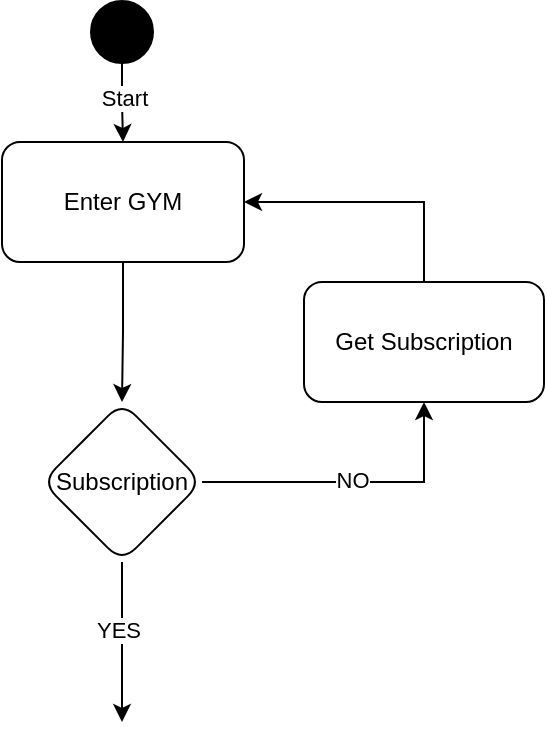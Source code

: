 <mxfile version="20.8.20" type="github">
  <diagram name="Page-1" id="KI0IDtrnXQYys5q5XAEx">
    <mxGraphModel dx="984" dy="615" grid="1" gridSize="10" guides="1" tooltips="1" connect="1" arrows="1" fold="1" page="1" pageScale="1" pageWidth="827" pageHeight="1169" math="0" shadow="0">
      <root>
        <mxCell id="0" />
        <mxCell id="1" parent="0" />
        <mxCell id="rAiY6HFQocjvr_OUIa5D-6" value="" style="edgeStyle=orthogonalEdgeStyle;rounded=0;orthogonalLoop=1;jettySize=auto;html=1;" edge="1" parent="1" source="zg731yLg5L4P5mixHPkh-1" target="rAiY6HFQocjvr_OUIa5D-5">
          <mxGeometry relative="1" as="geometry" />
        </mxCell>
        <mxCell id="zg731yLg5L4P5mixHPkh-1" value="Enter GYM" style="rounded=1;whiteSpace=wrap;html=1;" parent="1" vertex="1">
          <mxGeometry x="339" y="80" width="121" height="60" as="geometry" />
        </mxCell>
        <mxCell id="zg731yLg5L4P5mixHPkh-3" style="edgeStyle=orthogonalEdgeStyle;rounded=0;orthogonalLoop=1;jettySize=auto;html=1;exitX=0.5;exitY=1;exitDx=0;exitDy=0;exitPerimeter=0;entryX=0.5;entryY=0;entryDx=0;entryDy=0;" parent="1" source="zg731yLg5L4P5mixHPkh-2" target="zg731yLg5L4P5mixHPkh-1" edge="1">
          <mxGeometry relative="1" as="geometry" />
        </mxCell>
        <mxCell id="zg731yLg5L4P5mixHPkh-4" value="Start" style="edgeLabel;html=1;align=center;verticalAlign=middle;resizable=0;points=[];" parent="zg731yLg5L4P5mixHPkh-3" vertex="1" connectable="0">
          <mxGeometry x="-0.1" y="1" relative="1" as="geometry">
            <mxPoint as="offset" />
          </mxGeometry>
        </mxCell>
        <mxCell id="zg731yLg5L4P5mixHPkh-2" value="" style="strokeWidth=2;html=1;shape=mxgraph.flowchart.start_2;whiteSpace=wrap;fillColor=#000000;" parent="1" vertex="1">
          <mxGeometry x="384" y="10" width="30" height="30" as="geometry" />
        </mxCell>
        <mxCell id="rAiY6HFQocjvr_OUIa5D-12" style="edgeStyle=orthogonalEdgeStyle;rounded=0;orthogonalLoop=1;jettySize=auto;html=1;exitX=0.5;exitY=1;exitDx=0;exitDy=0;" edge="1" parent="1" source="rAiY6HFQocjvr_OUIa5D-5">
          <mxGeometry relative="1" as="geometry">
            <mxPoint x="399" y="370" as="targetPoint" />
          </mxGeometry>
        </mxCell>
        <mxCell id="rAiY6HFQocjvr_OUIa5D-13" value="YES" style="edgeLabel;html=1;align=center;verticalAlign=middle;resizable=0;points=[];" vertex="1" connectable="0" parent="rAiY6HFQocjvr_OUIa5D-12">
          <mxGeometry x="-0.15" y="-2" relative="1" as="geometry">
            <mxPoint as="offset" />
          </mxGeometry>
        </mxCell>
        <mxCell id="rAiY6HFQocjvr_OUIa5D-17" style="edgeStyle=orthogonalEdgeStyle;rounded=0;orthogonalLoop=1;jettySize=auto;html=1;exitX=1;exitY=0.5;exitDx=0;exitDy=0;entryX=0.5;entryY=1;entryDx=0;entryDy=0;" edge="1" parent="1" source="rAiY6HFQocjvr_OUIa5D-5" target="rAiY6HFQocjvr_OUIa5D-14">
          <mxGeometry relative="1" as="geometry" />
        </mxCell>
        <mxCell id="rAiY6HFQocjvr_OUIa5D-18" value="NO" style="edgeLabel;html=1;align=center;verticalAlign=middle;resizable=0;points=[];" vertex="1" connectable="0" parent="rAiY6HFQocjvr_OUIa5D-17">
          <mxGeometry x="-0.007" y="1" relative="1" as="geometry">
            <mxPoint as="offset" />
          </mxGeometry>
        </mxCell>
        <mxCell id="rAiY6HFQocjvr_OUIa5D-5" value="Subscription" style="rhombus;whiteSpace=wrap;html=1;rounded=1;" vertex="1" parent="1">
          <mxGeometry x="359" y="210" width="80" height="80" as="geometry" />
        </mxCell>
        <mxCell id="rAiY6HFQocjvr_OUIa5D-19" style="edgeStyle=orthogonalEdgeStyle;rounded=0;orthogonalLoop=1;jettySize=auto;html=1;exitX=0.5;exitY=0;exitDx=0;exitDy=0;entryX=1;entryY=0.5;entryDx=0;entryDy=0;" edge="1" parent="1" source="rAiY6HFQocjvr_OUIa5D-14" target="zg731yLg5L4P5mixHPkh-1">
          <mxGeometry relative="1" as="geometry" />
        </mxCell>
        <mxCell id="rAiY6HFQocjvr_OUIa5D-14" value="Get Subscription" style="whiteSpace=wrap;html=1;rounded=1;" vertex="1" parent="1">
          <mxGeometry x="490" y="150" width="120" height="60" as="geometry" />
        </mxCell>
      </root>
    </mxGraphModel>
  </diagram>
</mxfile>

